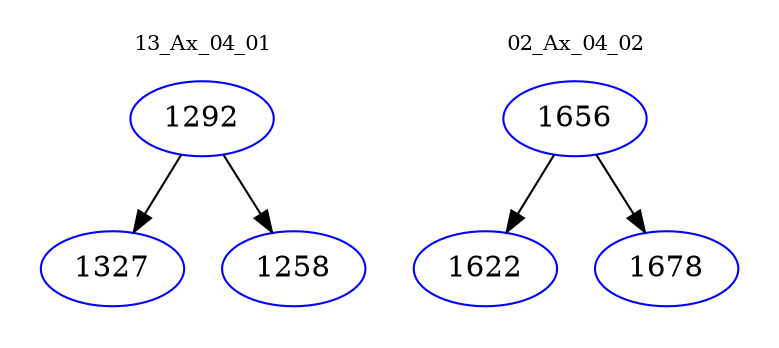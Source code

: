 digraph{
subgraph cluster_0 {
color = white
label = "13_Ax_04_01";
fontsize=10;
T0_1292 [label="1292", color="blue"]
T0_1292 -> T0_1327 [color="black"]
T0_1327 [label="1327", color="blue"]
T0_1292 -> T0_1258 [color="black"]
T0_1258 [label="1258", color="blue"]
}
subgraph cluster_1 {
color = white
label = "02_Ax_04_02";
fontsize=10;
T1_1656 [label="1656", color="blue"]
T1_1656 -> T1_1622 [color="black"]
T1_1622 [label="1622", color="blue"]
T1_1656 -> T1_1678 [color="black"]
T1_1678 [label="1678", color="blue"]
}
}
